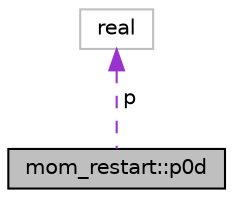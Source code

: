 digraph "mom_restart::p0d"
{
 // INTERACTIVE_SVG=YES
  edge [fontname="Helvetica",fontsize="10",labelfontname="Helvetica",labelfontsize="10"];
  node [fontname="Helvetica",fontsize="10",shape=record];
  Node1 [label="mom_restart::p0d",height=0.2,width=0.4,color="black", fillcolor="grey75", style="filled", fontcolor="black"];
  Node2 -> Node1 [dir="back",color="darkorchid3",fontsize="10",style="dashed",label=" p" ,fontname="Helvetica"];
  Node2 [label="real",height=0.2,width=0.4,color="grey75", fillcolor="white", style="filled"];
}
